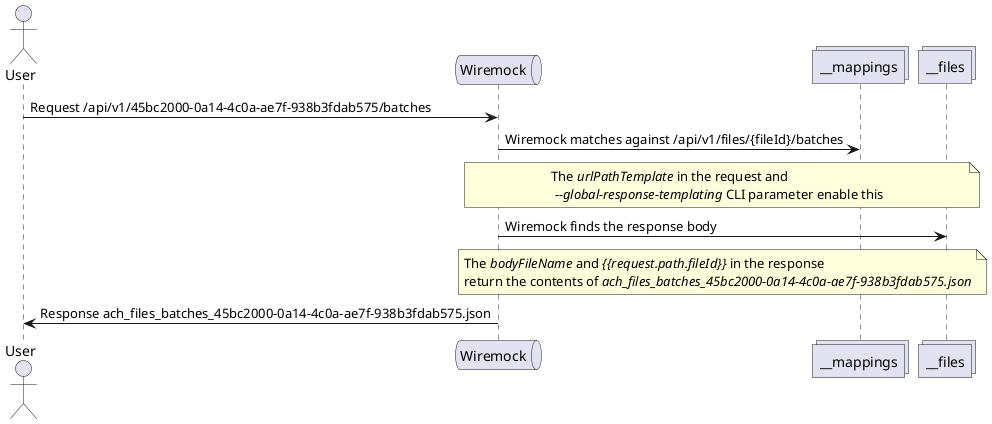 @startuml
actor       User       as user
queue       Wiremock       as wm
collections __mappings as mappings
collections __files as files

user -> wm : Request /api/v1/45bc2000-0a14-4c0a-ae7f-938b3fdab575/batches
wm -> mappings : Wiremock matches against /api/v1/files/{fileId}/batches
note over wm, files: The //urlPathTemplate// in the request and\n //--global-response-templating// CLI parameter enable this
wm -> files : Wiremock finds the response body
note over wm, files: The //bodyFileName// and //{{request.path.fileId}}// in the response\nreturn the contents of //ach_files_batches_45bc2000-0a14-4c0a-ae7f-938b3fdab575.json//
wm -> user : Response ach_files_batches_45bc2000-0a14-4c0a-ae7f-938b3fdab575.json
@enduml
